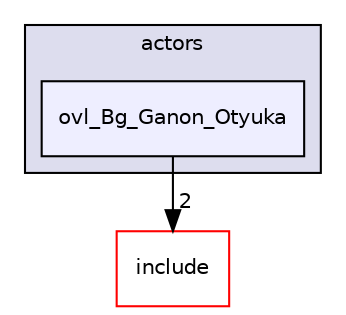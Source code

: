 digraph "src/overlays/actors/ovl_Bg_Ganon_Otyuka" {
  compound=true
  node [ fontsize="10", fontname="Helvetica"];
  edge [ labelfontsize="10", labelfontname="Helvetica"];
  subgraph clusterdir_e93473484be31ce7bcb356bd643a22f8 {
    graph [ bgcolor="#ddddee", pencolor="black", label="actors" fontname="Helvetica", fontsize="10", URL="dir_e93473484be31ce7bcb356bd643a22f8.html"]
  dir_7aea5e50dee26b8a8ed3f393a3669701 [shape=box, label="ovl_Bg_Ganon_Otyuka", style="filled", fillcolor="#eeeeff", pencolor="black", URL="dir_7aea5e50dee26b8a8ed3f393a3669701.html"];
  }
  dir_d44c64559bbebec7f509842c48db8b23 [shape=box label="include" fillcolor="white" style="filled" color="red" URL="dir_d44c64559bbebec7f509842c48db8b23.html"];
  dir_7aea5e50dee26b8a8ed3f393a3669701->dir_d44c64559bbebec7f509842c48db8b23 [headlabel="2", labeldistance=1.5 headhref="dir_000026_000000.html"];
}

